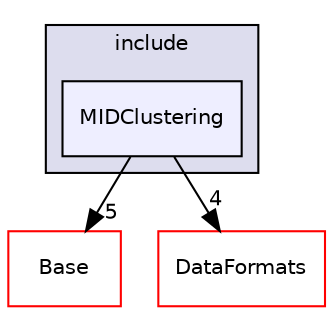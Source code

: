 digraph "/home/travis/build/AliceO2Group/AliceO2/Detectors/MUON/MID/Clustering/include/MIDClustering" {
  bgcolor=transparent;
  compound=true
  node [ fontsize="10", fontname="Helvetica"];
  edge [ labelfontsize="10", labelfontname="Helvetica"];
  subgraph clusterdir_a71522c76b0f7d8d670e75fb93aba2fa {
    graph [ bgcolor="#ddddee", pencolor="black", label="include" fontname="Helvetica", fontsize="10", URL="dir_a71522c76b0f7d8d670e75fb93aba2fa.html"]
  dir_2bbbe666c8d4ce05154b99927cf1468d [shape=box, label="MIDClustering", style="filled", fillcolor="#eeeeff", pencolor="black", URL="dir_2bbbe666c8d4ce05154b99927cf1468d.html"];
  }
  dir_b5547b1068d53f0f904ee5a2a84992af [shape=box label="Base" color="red" URL="dir_b5547b1068d53f0f904ee5a2a84992af.html"];
  dir_2171f7ec022c5423887b07c69b2f5b48 [shape=box label="DataFormats" color="red" URL="dir_2171f7ec022c5423887b07c69b2f5b48.html"];
  dir_2bbbe666c8d4ce05154b99927cf1468d->dir_b5547b1068d53f0f904ee5a2a84992af [headlabel="5", labeldistance=1.5 headhref="dir_000445_000601.html"];
  dir_2bbbe666c8d4ce05154b99927cf1468d->dir_2171f7ec022c5423887b07c69b2f5b48 [headlabel="4", labeldistance=1.5 headhref="dir_000445_000085.html"];
}

